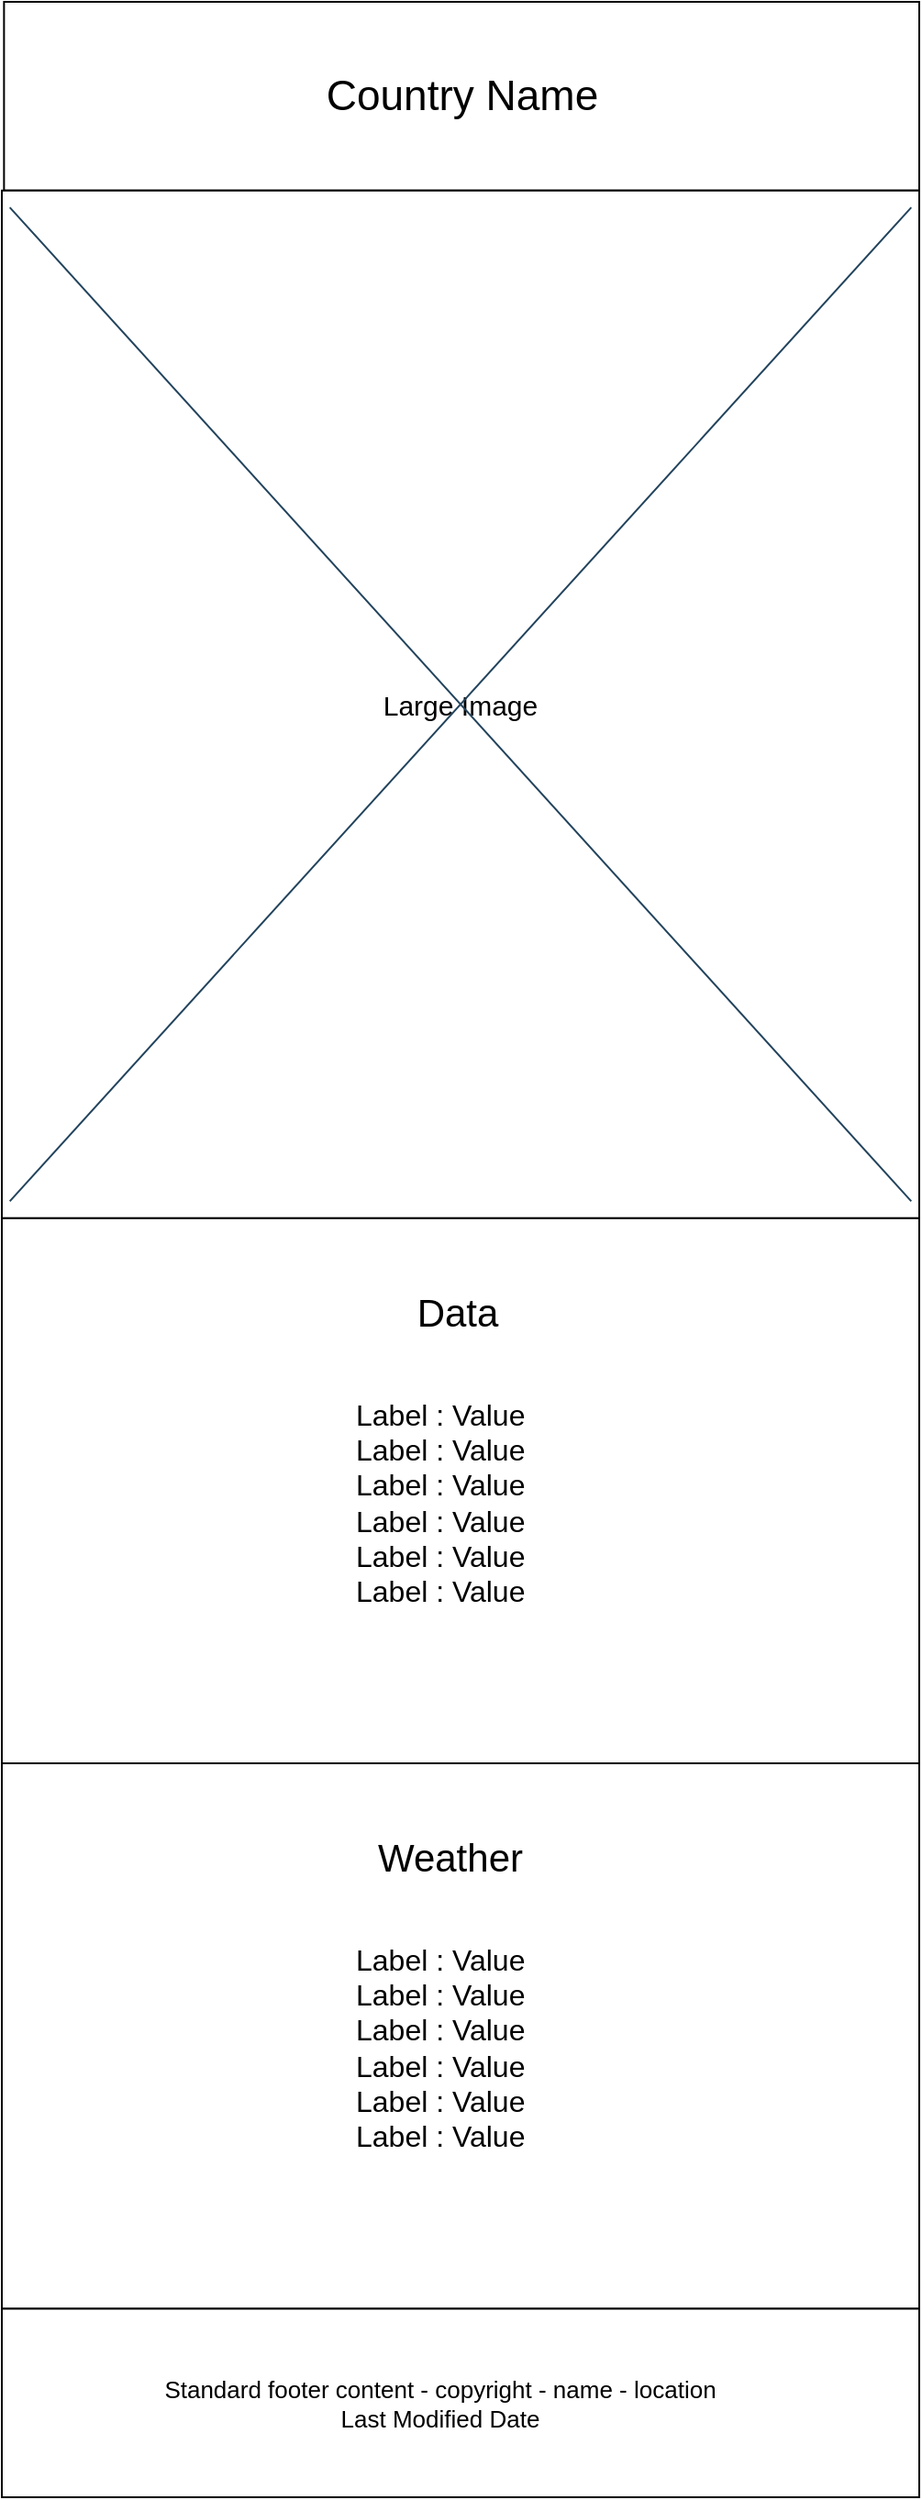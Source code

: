 <mxfile version="26.0.7">
  <diagram name="Page-1" id="AuV2LI77WgqBhZ2H265l">
    <mxGraphModel dx="2625" dy="2372" grid="1" gridSize="10" guides="1" tooltips="1" connect="1" arrows="1" fold="1" page="1" pageScale="1" pageWidth="583" pageHeight="827" math="0" shadow="0">
      <root>
        <mxCell id="0" />
        <mxCell id="1" parent="0" />
        <mxCell id="gL6BJl7nwbBWncuyHtoa-64" value="" style="group" vertex="1" connectable="0" parent="1">
          <mxGeometry x="320" y="-730" width="500" height="1360" as="geometry" />
        </mxCell>
        <mxCell id="gL6BJl7nwbBWncuyHtoa-4" value="" style="rounded=0;whiteSpace=wrap;html=1;fillColor=none;" vertex="1" parent="gL6BJl7nwbBWncuyHtoa-64">
          <mxGeometry x="1.188" width="498.812" height="102.857" as="geometry" />
        </mxCell>
        <mxCell id="gL6BJl7nwbBWncuyHtoa-5" value="Country Name" style="text;html=1;align=center;verticalAlign=middle;whiteSpace=wrap;rounded=0;strokeWidth=1;fontSize=23;" vertex="1" parent="gL6BJl7nwbBWncuyHtoa-64">
          <mxGeometry x="149.644" y="34.286" width="201.9" height="34.286" as="geometry" />
        </mxCell>
        <mxCell id="gL6BJl7nwbBWncuyHtoa-15" value="" style="rounded=0;whiteSpace=wrap;html=1;fillColor=none;" vertex="1" parent="gL6BJl7nwbBWncuyHtoa-64">
          <mxGeometry y="1257.143" width="500" height="102.857" as="geometry" />
        </mxCell>
        <mxCell id="gL6BJl7nwbBWncuyHtoa-16" value="" style="whiteSpace=wrap;html=1;" vertex="1" parent="gL6BJl7nwbBWncuyHtoa-64">
          <mxGeometry y="662.857" width="500" height="297.143" as="geometry" />
        </mxCell>
        <mxCell id="gL6BJl7nwbBWncuyHtoa-40" value="&lt;font style=&quot;font-size: 16px;&quot;&gt;Label : Value&lt;/font&gt;&lt;div&gt;&lt;font style=&quot;font-size: 16px;&quot;&gt;Label : Value&lt;/font&gt;&lt;/div&gt;&lt;div style=&quot;&quot;&gt;&lt;font style=&quot;font-size: 16px;&quot;&gt;Label : Value&lt;/font&gt;&lt;/div&gt;&lt;div&gt;&lt;font style=&quot;font-size: 16px;&quot;&gt;Label : Value&lt;/font&gt;&lt;/div&gt;&lt;div&gt;&lt;font style=&quot;font-size: 16px;&quot;&gt;Label : Value&lt;/font&gt;&lt;/div&gt;&lt;div&gt;&lt;font style=&quot;font-size: 16px;&quot;&gt;Label : Value&lt;/font&gt;&lt;/div&gt;" style="text;html=1;align=left;verticalAlign=top;whiteSpace=wrap;rounded=0;spacingTop=0;spacingBottom=0;spacing=2;" vertex="1" parent="gL6BJl7nwbBWncuyHtoa-64">
          <mxGeometry x="191.211" y="754.286" width="142.518" height="148.571" as="geometry" />
        </mxCell>
        <mxCell id="gL6BJl7nwbBWncuyHtoa-41" value="Data" style="text;html=1;align=center;verticalAlign=middle;whiteSpace=wrap;rounded=0;fontSize=21;" vertex="1" parent="gL6BJl7nwbBWncuyHtoa-64">
          <mxGeometry x="212.589" y="697.143" width="71.259" height="34.286" as="geometry" />
        </mxCell>
        <mxCell id="gL6BJl7nwbBWncuyHtoa-56" value="Standard footer content - copyright - name - location&lt;div&gt;Last Modified Date&lt;/div&gt;" style="text;html=1;align=center;verticalAlign=middle;whiteSpace=wrap;rounded=0;fontSize=13;" vertex="1" parent="gL6BJl7nwbBWncuyHtoa-64">
          <mxGeometry x="13.064" y="1291.429" width="452.494" height="34.286" as="geometry" />
        </mxCell>
        <mxCell id="gL6BJl7nwbBWncuyHtoa-58" value="" style="group" vertex="1" connectable="0" parent="gL6BJl7nwbBWncuyHtoa-64">
          <mxGeometry y="102.857" width="500" height="560" as="geometry" />
        </mxCell>
        <mxCell id="gL6BJl7nwbBWncuyHtoa-11" value="&lt;font style=&quot;font-size: 15px;&quot;&gt;Large Image&lt;/font&gt;" style="whiteSpace=wrap;html=1;glass=0;" vertex="1" parent="gL6BJl7nwbBWncuyHtoa-58">
          <mxGeometry width="500" height="560" as="geometry" />
        </mxCell>
        <mxCell id="gL6BJl7nwbBWncuyHtoa-55" value="" style="shape=umlDestroy;whiteSpace=wrap;html=1;strokeWidth=1;targetShapes=umlLifeline;fillColor=#bac8d3;strokeColor=#23445d;" vertex="1" parent="gL6BJl7nwbBWncuyHtoa-58">
          <mxGeometry x="4.348" y="9.18" width="491.304" height="541.639" as="geometry" />
        </mxCell>
        <mxCell id="gL6BJl7nwbBWncuyHtoa-59" value="" style="whiteSpace=wrap;html=1;" vertex="1" parent="gL6BJl7nwbBWncuyHtoa-64">
          <mxGeometry y="960" width="500" height="297.143" as="geometry" />
        </mxCell>
        <mxCell id="gL6BJl7nwbBWncuyHtoa-60" value="&lt;font style=&quot;font-size: 16px;&quot;&gt;Label : Value&lt;/font&gt;&lt;div&gt;&lt;font style=&quot;font-size: 16px;&quot;&gt;Label : Value&lt;/font&gt;&lt;/div&gt;&lt;div style=&quot;&quot;&gt;&lt;font style=&quot;font-size: 16px;&quot;&gt;Label : Value&lt;/font&gt;&lt;/div&gt;&lt;div&gt;&lt;font style=&quot;font-size: 16px;&quot;&gt;Label : Value&lt;/font&gt;&lt;/div&gt;&lt;div&gt;&lt;font style=&quot;font-size: 16px;&quot;&gt;Label : Value&lt;/font&gt;&lt;/div&gt;&lt;div&gt;&lt;font style=&quot;font-size: 16px;&quot;&gt;Label : Value&lt;/font&gt;&lt;/div&gt;" style="text;html=1;align=left;verticalAlign=top;whiteSpace=wrap;rounded=0;spacingTop=0;spacingBottom=0;spacing=2;" vertex="1" parent="gL6BJl7nwbBWncuyHtoa-64">
          <mxGeometry x="191.211" y="1051.429" width="142.518" height="148.571" as="geometry" />
        </mxCell>
        <mxCell id="gL6BJl7nwbBWncuyHtoa-61" value="Weather" style="text;html=1;align=center;verticalAlign=middle;whiteSpace=wrap;rounded=0;fontSize=21;" vertex="1" parent="gL6BJl7nwbBWncuyHtoa-64">
          <mxGeometry x="191.211" y="994.286" width="106.888" height="34.286" as="geometry" />
        </mxCell>
      </root>
    </mxGraphModel>
  </diagram>
</mxfile>
